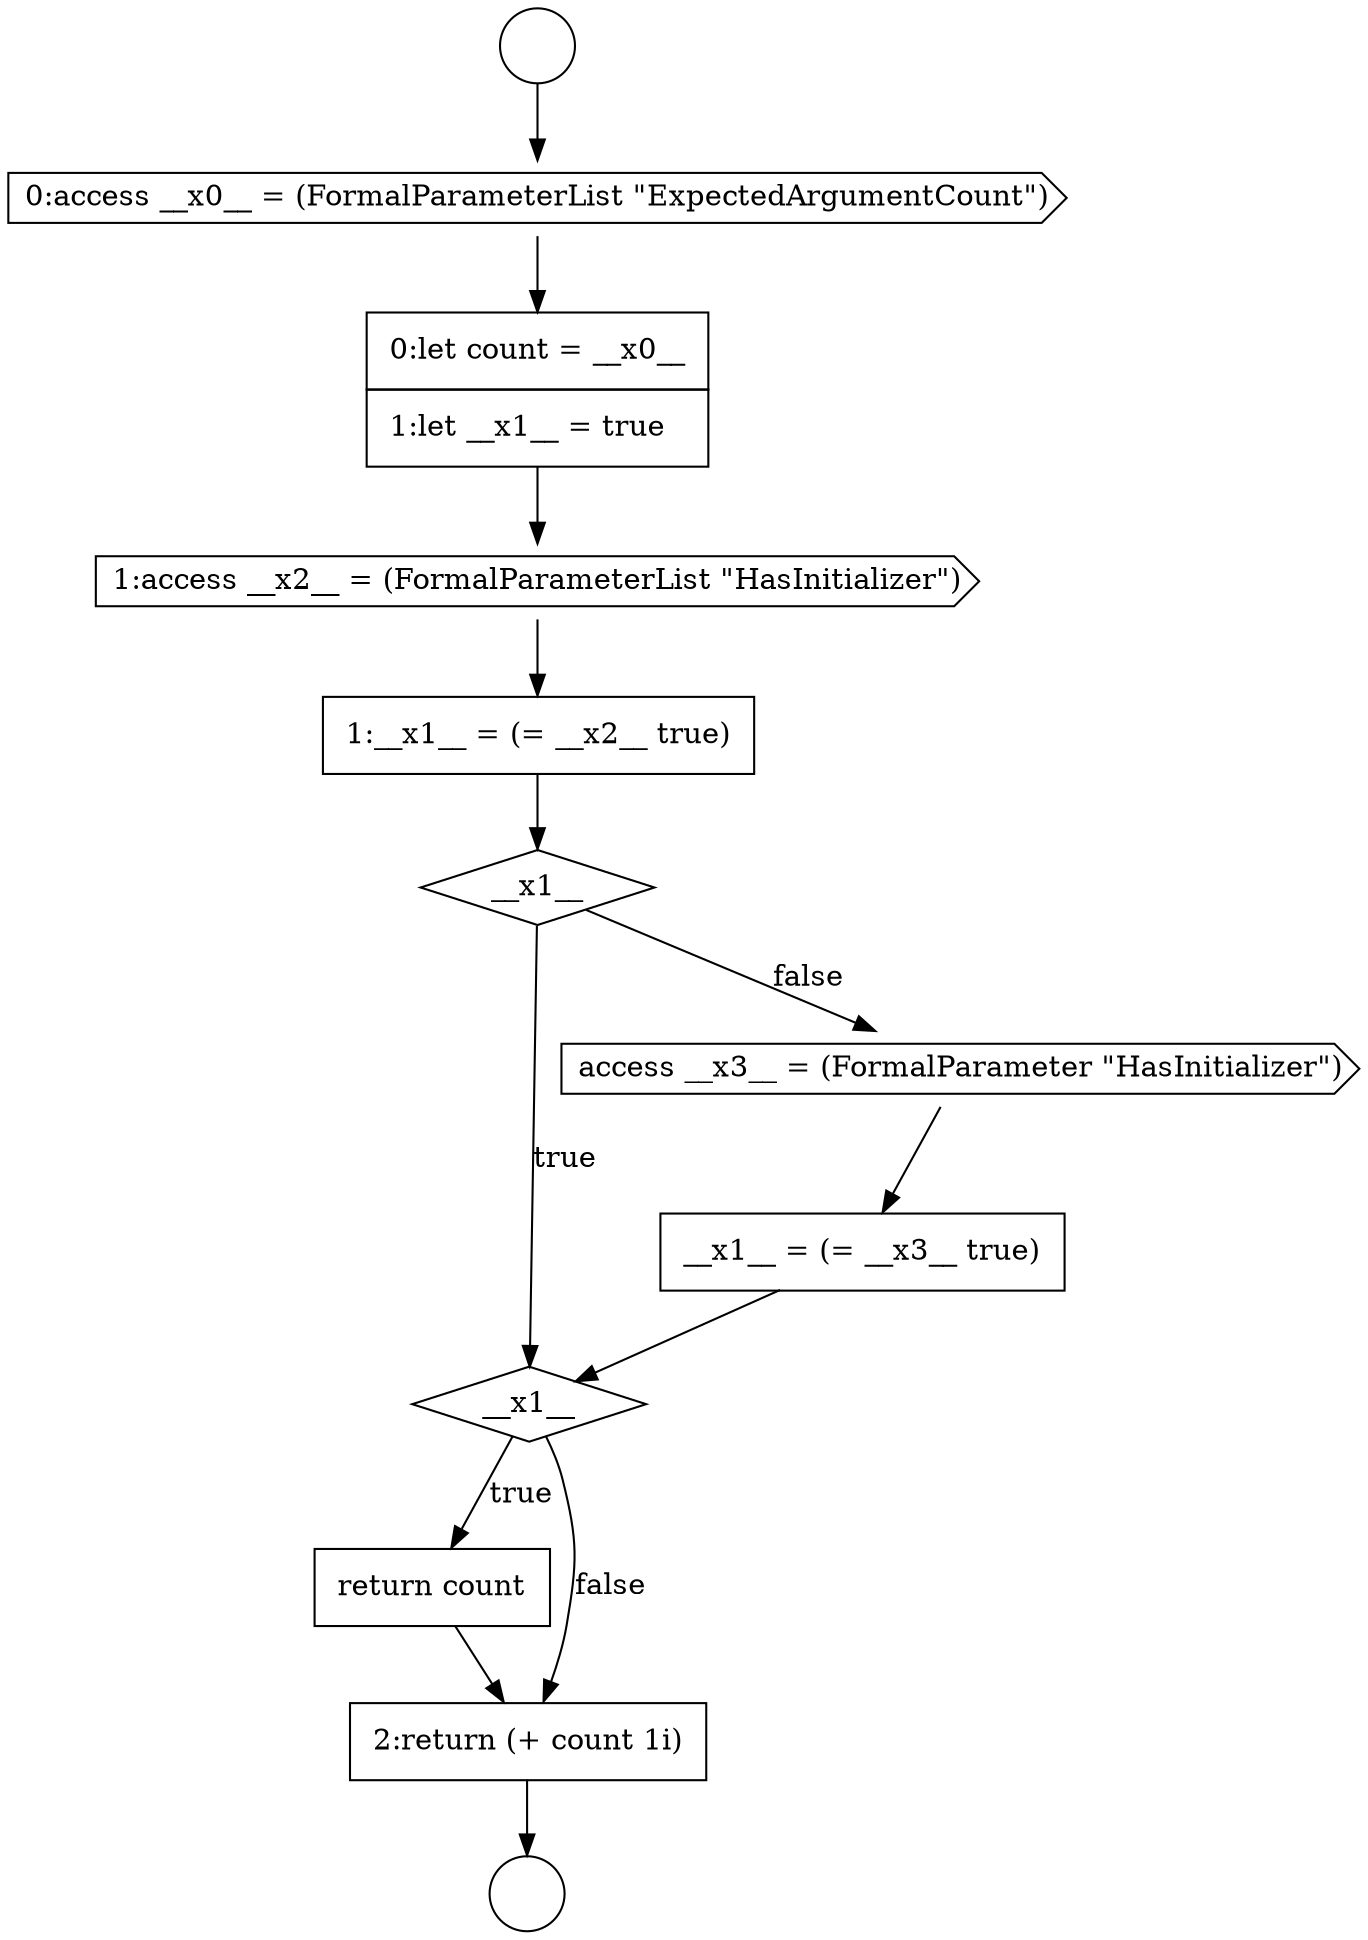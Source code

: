 digraph {
  node7734 [shape=circle label=" " color="black" fillcolor="white" style=filled]
  node7743 [shape=none, margin=0, label=<<font color="black">
    <table border="0" cellborder="1" cellspacing="0" cellpadding="10">
      <tr><td align="left">return count</td></tr>
    </table>
  </font>> color="black" fillcolor="white" style=filled]
  node7733 [shape=circle label=" " color="black" fillcolor="white" style=filled]
  node7739 [shape=diamond, label=<<font color="black">__x1__</font>> color="black" fillcolor="white" style=filled]
  node7735 [shape=cds, label=<<font color="black">0:access __x0__ = (FormalParameterList &quot;ExpectedArgumentCount&quot;)</font>> color="black" fillcolor="white" style=filled]
  node7738 [shape=none, margin=0, label=<<font color="black">
    <table border="0" cellborder="1" cellspacing="0" cellpadding="10">
      <tr><td align="left">1:__x1__ = (= __x2__ true)</td></tr>
    </table>
  </font>> color="black" fillcolor="white" style=filled]
  node7742 [shape=diamond, label=<<font color="black">__x1__</font>> color="black" fillcolor="white" style=filled]
  node7736 [shape=none, margin=0, label=<<font color="black">
    <table border="0" cellborder="1" cellspacing="0" cellpadding="10">
      <tr><td align="left">0:let count = __x0__</td></tr>
      <tr><td align="left">1:let __x1__ = true</td></tr>
    </table>
  </font>> color="black" fillcolor="white" style=filled]
  node7741 [shape=none, margin=0, label=<<font color="black">
    <table border="0" cellborder="1" cellspacing="0" cellpadding="10">
      <tr><td align="left">__x1__ = (= __x3__ true)</td></tr>
    </table>
  </font>> color="black" fillcolor="white" style=filled]
  node7737 [shape=cds, label=<<font color="black">1:access __x2__ = (FormalParameterList &quot;HasInitializer&quot;)</font>> color="black" fillcolor="white" style=filled]
  node7744 [shape=none, margin=0, label=<<font color="black">
    <table border="0" cellborder="1" cellspacing="0" cellpadding="10">
      <tr><td align="left">2:return (+ count 1i)</td></tr>
    </table>
  </font>> color="black" fillcolor="white" style=filled]
  node7740 [shape=cds, label=<<font color="black">access __x3__ = (FormalParameter &quot;HasInitializer&quot;)</font>> color="black" fillcolor="white" style=filled]
  node7741 -> node7742 [ color="black"]
  node7743 -> node7744 [ color="black"]
  node7739 -> node7742 [label=<<font color="black">true</font>> color="black"]
  node7739 -> node7740 [label=<<font color="black">false</font>> color="black"]
  node7735 -> node7736 [ color="black"]
  node7733 -> node7735 [ color="black"]
  node7736 -> node7737 [ color="black"]
  node7738 -> node7739 [ color="black"]
  node7740 -> node7741 [ color="black"]
  node7742 -> node7743 [label=<<font color="black">true</font>> color="black"]
  node7742 -> node7744 [label=<<font color="black">false</font>> color="black"]
  node7744 -> node7734 [ color="black"]
  node7737 -> node7738 [ color="black"]
}
